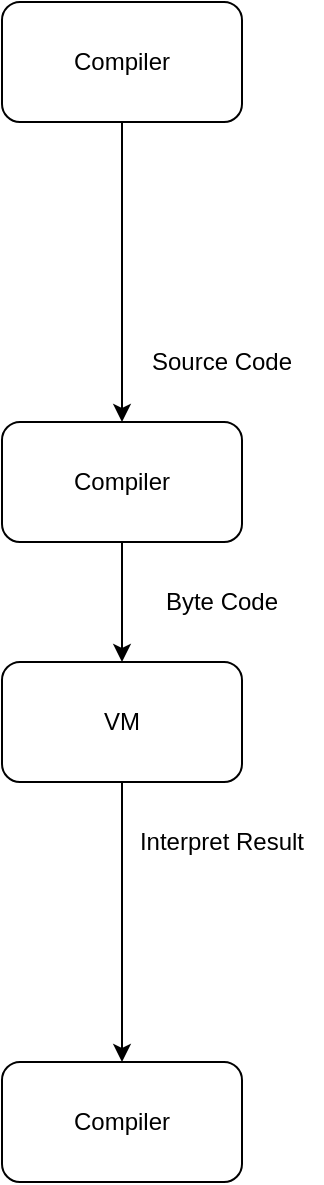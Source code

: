 <mxfile version="14.1.7" type="device"><diagram id="BR4UdRnwgmupPufSOOJY" name="Page-1"><mxGraphModel dx="965" dy="560" grid="1" gridSize="10" guides="1" tooltips="1" connect="1" arrows="1" fold="1" page="1" pageScale="1" pageWidth="827" pageHeight="1169" math="0" shadow="0"><root><mxCell id="0"/><mxCell id="1" parent="0"/><mxCell id="otCBBzuv1I3UdM7y1sG8-18" style="edgeStyle=orthogonalEdgeStyle;curved=1;rounded=0;orthogonalLoop=1;jettySize=auto;html=1;" edge="1" parent="1" source="otCBBzuv1I3UdM7y1sG8-14" target="otCBBzuv1I3UdM7y1sG8-16"><mxGeometry relative="1" as="geometry"/></mxCell><mxCell id="otCBBzuv1I3UdM7y1sG8-14" value="Compiler" style="rounded=1;whiteSpace=wrap;html=1;" vertex="1" parent="1"><mxGeometry x="310" y="110" width="120" height="60" as="geometry"/></mxCell><mxCell id="otCBBzuv1I3UdM7y1sG8-15" value="Source Code" style="text;html=1;strokeColor=none;fillColor=none;align=center;verticalAlign=middle;whiteSpace=wrap;rounded=0;" vertex="1" parent="1"><mxGeometry x="370" y="280" width="100" height="20" as="geometry"/></mxCell><mxCell id="otCBBzuv1I3UdM7y1sG8-19" style="edgeStyle=orthogonalEdgeStyle;curved=1;rounded=0;orthogonalLoop=1;jettySize=auto;html=1;exitX=0.5;exitY=1;exitDx=0;exitDy=0;entryX=0.5;entryY=0;entryDx=0;entryDy=0;" edge="1" parent="1" source="otCBBzuv1I3UdM7y1sG8-16" target="otCBBzuv1I3UdM7y1sG8-17"><mxGeometry relative="1" as="geometry"/></mxCell><mxCell id="otCBBzuv1I3UdM7y1sG8-16" value="Compiler" style="rounded=1;whiteSpace=wrap;html=1;" vertex="1" parent="1"><mxGeometry x="310" y="320" width="120" height="60" as="geometry"/></mxCell><mxCell id="otCBBzuv1I3UdM7y1sG8-21" style="edgeStyle=orthogonalEdgeStyle;curved=1;rounded=0;orthogonalLoop=1;jettySize=auto;html=1;exitX=0.5;exitY=1;exitDx=0;exitDy=0;entryX=0.5;entryY=0;entryDx=0;entryDy=0;" edge="1" parent="1" source="otCBBzuv1I3UdM7y1sG8-17" target="otCBBzuv1I3UdM7y1sG8-20"><mxGeometry relative="1" as="geometry"/></mxCell><mxCell id="otCBBzuv1I3UdM7y1sG8-17" value="VM" style="rounded=1;whiteSpace=wrap;html=1;" vertex="1" parent="1"><mxGeometry x="310" y="440" width="120" height="60" as="geometry"/></mxCell><mxCell id="otCBBzuv1I3UdM7y1sG8-20" value="Compiler" style="rounded=1;whiteSpace=wrap;html=1;" vertex="1" parent="1"><mxGeometry x="310" y="640" width="120" height="60" as="geometry"/></mxCell><mxCell id="otCBBzuv1I3UdM7y1sG8-22" value="Byte Code" style="text;html=1;strokeColor=none;fillColor=none;align=center;verticalAlign=middle;whiteSpace=wrap;rounded=0;" vertex="1" parent="1"><mxGeometry x="370" y="400" width="100" height="20" as="geometry"/></mxCell><mxCell id="otCBBzuv1I3UdM7y1sG8-23" value="Interpret Result" style="text;html=1;strokeColor=none;fillColor=none;align=center;verticalAlign=middle;whiteSpace=wrap;rounded=0;" vertex="1" parent="1"><mxGeometry x="370" y="520" width="100" height="20" as="geometry"/></mxCell></root></mxGraphModel></diagram></mxfile>